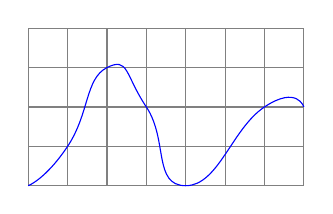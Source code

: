 \begin{tikzpicture}[yshift = -4, scale = 0.5]
\draw [gray](0,0) grid (7,4);
\draw [blue] plot [smooth, tension=1] coordinates { (0,0) (1,1) (2,3) (3,2) (4,0) (6,2) (7,2)};
\end{tikzpicture}
